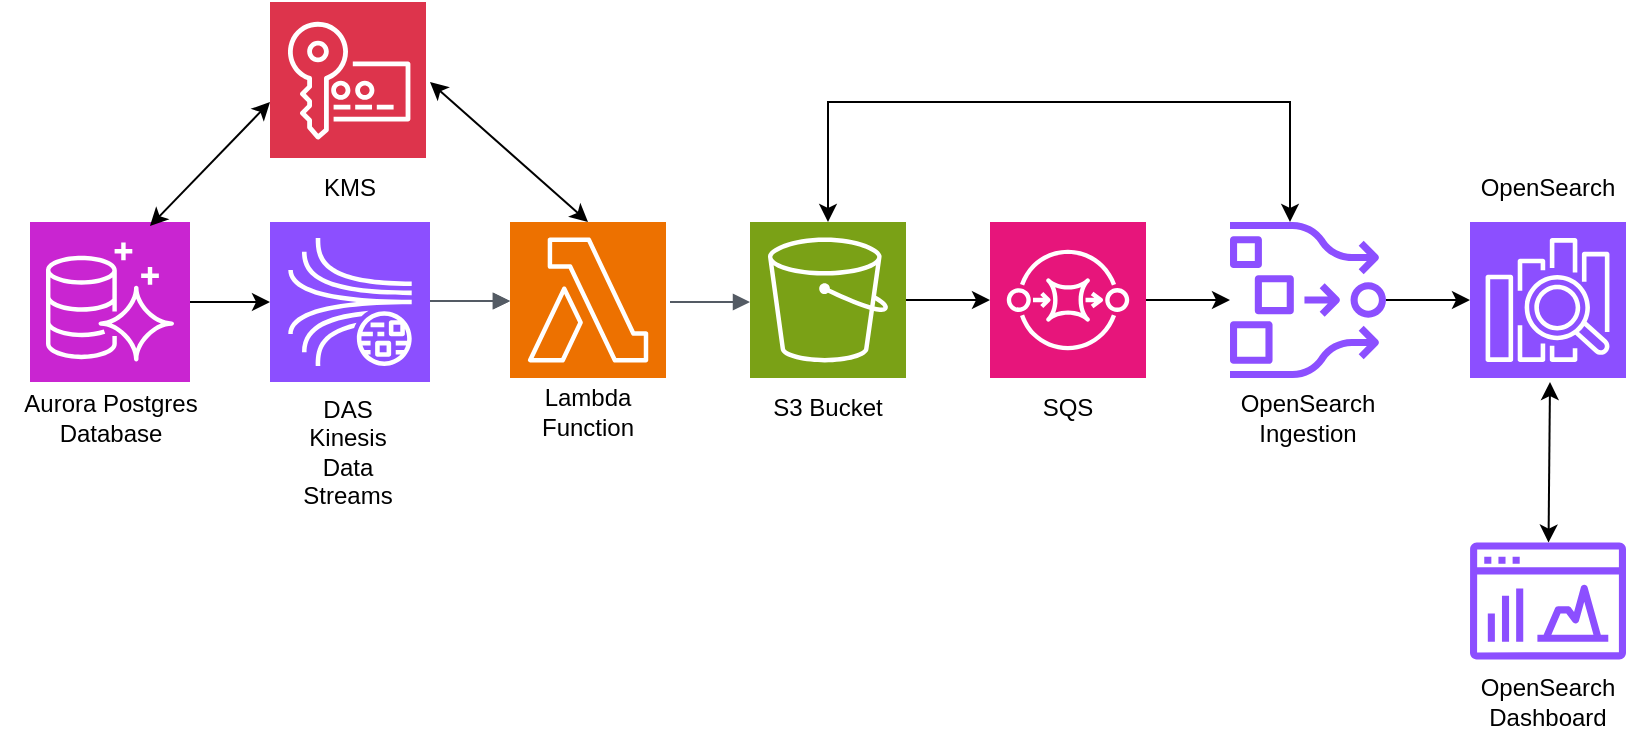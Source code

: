 <mxfile version="26.2.13">
  <diagram name="Page-1" id="42p7qGAsqCyJ2PC4ZeZP">
    <mxGraphModel dx="1138" dy="824" grid="1" gridSize="10" guides="1" tooltips="1" connect="1" arrows="1" fold="1" page="1" pageScale="1" pageWidth="850" pageHeight="1100" math="0" shadow="0">
      <root>
        <mxCell id="0" />
        <mxCell id="1" parent="0" />
        <mxCell id="yU0m2aVtfWTGo2ubRJdk-16" value="" style="edgeStyle=orthogonalEdgeStyle;rounded=0;orthogonalLoop=1;jettySize=auto;html=1;" edge="1" parent="1" source="yU0m2aVtfWTGo2ubRJdk-2" target="yU0m2aVtfWTGo2ubRJdk-3">
          <mxGeometry relative="1" as="geometry" />
        </mxCell>
        <mxCell id="yU0m2aVtfWTGo2ubRJdk-2" value="" style="sketch=0;points=[[0,0,0],[0.25,0,0],[0.5,0,0],[0.75,0,0],[1,0,0],[0,1,0],[0.25,1,0],[0.5,1,0],[0.75,1,0],[1,1,0],[0,0.25,0],[0,0.5,0],[0,0.75,0],[1,0.25,0],[1,0.5,0],[1,0.75,0]];outlineConnect=0;fontColor=#232F3E;fillColor=#C925D1;strokeColor=#ffffff;dashed=0;verticalLabelPosition=bottom;verticalAlign=top;align=center;html=1;fontSize=12;fontStyle=0;aspect=fixed;shape=mxgraph.aws4.resourceIcon;resIcon=mxgraph.aws4.aurora;" vertex="1" parent="1">
          <mxGeometry x="40" y="120" width="80" height="80" as="geometry" />
        </mxCell>
        <mxCell id="yU0m2aVtfWTGo2ubRJdk-3" value="" style="sketch=0;points=[[0,0,0],[0.25,0,0],[0.5,0,0],[0.75,0,0],[1,0,0],[0,1,0],[0.25,1,0],[0.5,1,0],[0.75,1,0],[1,1,0],[0,0.25,0],[0,0.5,0],[0,0.75,0],[1,0.25,0],[1,0.5,0],[1,0.75,0]];outlineConnect=0;fontColor=#232F3E;fillColor=#8C4FFF;strokeColor=#ffffff;dashed=0;verticalLabelPosition=bottom;verticalAlign=top;align=center;html=1;fontSize=12;fontStyle=0;aspect=fixed;shape=mxgraph.aws4.resourceIcon;resIcon=mxgraph.aws4.kinesis_data_streams;" vertex="1" parent="1">
          <mxGeometry x="160" y="120" width="80" height="80" as="geometry" />
        </mxCell>
        <mxCell id="yU0m2aVtfWTGo2ubRJdk-4" value="" style="sketch=0;points=[[0,0,0],[0.25,0,0],[0.5,0,0],[0.75,0,0],[1,0,0],[0,1,0],[0.25,1,0],[0.5,1,0],[0.75,1,0],[1,1,0],[0,0.25,0],[0,0.5,0],[0,0.75,0],[1,0.25,0],[1,0.5,0],[1,0.75,0]];outlineConnect=0;fontColor=#232F3E;fillColor=#ED7100;strokeColor=#ffffff;dashed=0;verticalLabelPosition=bottom;verticalAlign=top;align=center;html=1;fontSize=12;fontStyle=0;aspect=fixed;shape=mxgraph.aws4.resourceIcon;resIcon=mxgraph.aws4.lambda;" vertex="1" parent="1">
          <mxGeometry x="280" y="120" width="78" height="78" as="geometry" />
        </mxCell>
        <mxCell id="yU0m2aVtfWTGo2ubRJdk-38" value="" style="edgeStyle=orthogonalEdgeStyle;rounded=0;orthogonalLoop=1;jettySize=auto;html=1;" edge="1" parent="1" source="yU0m2aVtfWTGo2ubRJdk-5" target="yU0m2aVtfWTGo2ubRJdk-6">
          <mxGeometry relative="1" as="geometry" />
        </mxCell>
        <mxCell id="yU0m2aVtfWTGo2ubRJdk-5" value="" style="sketch=0;points=[[0,0,0],[0.25,0,0],[0.5,0,0],[0.75,0,0],[1,0,0],[0,1,0],[0.25,1,0],[0.5,1,0],[0.75,1,0],[1,1,0],[0,0.25,0],[0,0.5,0],[0,0.75,0],[1,0.25,0],[1,0.5,0],[1,0.75,0]];outlineConnect=0;fontColor=#232F3E;fillColor=#7AA116;strokeColor=#ffffff;dashed=0;verticalLabelPosition=bottom;verticalAlign=top;align=center;html=1;fontSize=12;fontStyle=0;aspect=fixed;shape=mxgraph.aws4.resourceIcon;resIcon=mxgraph.aws4.s3;" vertex="1" parent="1">
          <mxGeometry x="400" y="120" width="78" height="78" as="geometry" />
        </mxCell>
        <mxCell id="yU0m2aVtfWTGo2ubRJdk-40" value="" style="edgeStyle=orthogonalEdgeStyle;rounded=0;orthogonalLoop=1;jettySize=auto;html=1;" edge="1" parent="1" source="yU0m2aVtfWTGo2ubRJdk-6" target="yU0m2aVtfWTGo2ubRJdk-7">
          <mxGeometry relative="1" as="geometry" />
        </mxCell>
        <mxCell id="yU0m2aVtfWTGo2ubRJdk-6" value="" style="sketch=0;points=[[0,0,0],[0.25,0,0],[0.5,0,0],[0.75,0,0],[1,0,0],[0,1,0],[0.25,1,0],[0.5,1,0],[0.75,1,0],[1,1,0],[0,0.25,0],[0,0.5,0],[0,0.75,0],[1,0.25,0],[1,0.5,0],[1,0.75,0]];outlineConnect=0;fontColor=#232F3E;fillColor=#E7157B;strokeColor=#ffffff;dashed=0;verticalLabelPosition=bottom;verticalAlign=top;align=center;html=1;fontSize=12;fontStyle=0;aspect=fixed;shape=mxgraph.aws4.resourceIcon;resIcon=mxgraph.aws4.sqs;" vertex="1" parent="1">
          <mxGeometry x="520" y="120" width="78" height="78" as="geometry" />
        </mxCell>
        <mxCell id="yU0m2aVtfWTGo2ubRJdk-41" value="" style="edgeStyle=orthogonalEdgeStyle;rounded=0;orthogonalLoop=1;jettySize=auto;html=1;" edge="1" parent="1" source="yU0m2aVtfWTGo2ubRJdk-7" target="yU0m2aVtfWTGo2ubRJdk-8">
          <mxGeometry relative="1" as="geometry" />
        </mxCell>
        <mxCell id="yU0m2aVtfWTGo2ubRJdk-7" value="" style="sketch=0;outlineConnect=0;fontColor=#232F3E;gradientColor=none;fillColor=#8C4FFF;strokeColor=none;dashed=0;verticalLabelPosition=bottom;verticalAlign=top;align=center;html=1;fontSize=12;fontStyle=0;aspect=fixed;pointerEvents=1;shape=mxgraph.aws4.opensearch_ingestion;" vertex="1" parent="1">
          <mxGeometry x="640" y="120" width="78" height="78" as="geometry" />
        </mxCell>
        <mxCell id="yU0m2aVtfWTGo2ubRJdk-8" value="" style="sketch=0;points=[[0,0,0],[0.25,0,0],[0.5,0,0],[0.75,0,0],[1,0,0],[0,1,0],[0.25,1,0],[0.5,1,0],[0.75,1,0],[1,1,0],[0,0.25,0],[0,0.5,0],[0,0.75,0],[1,0.25,0],[1,0.5,0],[1,0.75,0]];outlineConnect=0;fontColor=#232F3E;fillColor=#8C4FFF;strokeColor=#ffffff;dashed=0;verticalLabelPosition=bottom;verticalAlign=top;align=center;html=1;fontSize=12;fontStyle=0;aspect=fixed;shape=mxgraph.aws4.resourceIcon;resIcon=mxgraph.aws4.elasticsearch_service;" vertex="1" parent="1">
          <mxGeometry x="760" y="120" width="78" height="78" as="geometry" />
        </mxCell>
        <mxCell id="yU0m2aVtfWTGo2ubRJdk-24" value="" style="edgeStyle=orthogonalEdgeStyle;html=1;endArrow=block;elbow=vertical;startArrow=none;endFill=1;strokeColor=#545B64;rounded=0;" edge="1" parent="1">
          <mxGeometry width="100" relative="1" as="geometry">
            <mxPoint x="240" y="159.5" as="sourcePoint" />
            <mxPoint x="280" y="159.5" as="targetPoint" />
            <Array as="points">
              <mxPoint x="240" y="159.5" />
              <mxPoint x="240" y="159.5" />
            </Array>
          </mxGeometry>
        </mxCell>
        <mxCell id="yU0m2aVtfWTGo2ubRJdk-26" value="" style="edgeStyle=orthogonalEdgeStyle;html=1;endArrow=block;elbow=vertical;startArrow=none;endFill=1;strokeColor=#545B64;rounded=0;" edge="1" parent="1">
          <mxGeometry width="100" relative="1" as="geometry">
            <mxPoint x="240" y="159.5" as="sourcePoint" />
            <mxPoint x="280" y="159.5" as="targetPoint" />
            <Array as="points">
              <mxPoint x="240" y="159.5" />
              <mxPoint x="240" y="159.5" />
            </Array>
          </mxGeometry>
        </mxCell>
        <mxCell id="yU0m2aVtfWTGo2ubRJdk-30" value="" style="edgeStyle=orthogonalEdgeStyle;html=1;endArrow=block;elbow=vertical;startArrow=none;endFill=1;strokeColor=#545B64;rounded=0;" edge="1" parent="1">
          <mxGeometry width="100" relative="1" as="geometry">
            <mxPoint x="360" y="160" as="sourcePoint" />
            <mxPoint x="400" y="160" as="targetPoint" />
            <Array as="points">
              <mxPoint x="360" y="160" />
              <mxPoint x="360" y="160" />
            </Array>
          </mxGeometry>
        </mxCell>
        <mxCell id="yU0m2aVtfWTGo2ubRJdk-45" value="" style="endArrow=classic;startArrow=classic;html=1;rounded=0;entryX=0.5;entryY=0;entryDx=0;entryDy=0;entryPerimeter=0;edgeStyle=orthogonalEdgeStyle;" edge="1" parent="1" source="yU0m2aVtfWTGo2ubRJdk-7" target="yU0m2aVtfWTGo2ubRJdk-5">
          <mxGeometry width="50" height="50" relative="1" as="geometry">
            <mxPoint x="670" y="61" as="sourcePoint" />
            <mxPoint x="448.988" y="60" as="targetPoint" />
            <Array as="points">
              <mxPoint x="670" y="60" />
              <mxPoint x="439" y="60" />
            </Array>
          </mxGeometry>
        </mxCell>
        <mxCell id="yU0m2aVtfWTGo2ubRJdk-46" value="" style="sketch=0;points=[[0,0,0],[0.25,0,0],[0.5,0,0],[0.75,0,0],[1,0,0],[0,1,0],[0.25,1,0],[0.5,1,0],[0.75,1,0],[1,1,0],[0,0.25,0],[0,0.5,0],[0,0.75,0],[1,0.25,0],[1,0.5,0],[1,0.75,0]];outlineConnect=0;fontColor=#232F3E;fillColor=#DD344C;strokeColor=#ffffff;dashed=0;verticalLabelPosition=bottom;verticalAlign=top;align=center;html=1;fontSize=12;fontStyle=0;aspect=fixed;shape=mxgraph.aws4.resourceIcon;resIcon=mxgraph.aws4.key_management_service;" vertex="1" parent="1">
          <mxGeometry x="160" y="10" width="78" height="78" as="geometry" />
        </mxCell>
        <mxCell id="yU0m2aVtfWTGo2ubRJdk-59" value="" style="endArrow=classic;startArrow=classic;html=1;exitX=0.5;exitY=0;exitDx=0;exitDy=0;exitPerimeter=0;" edge="1" parent="1" source="yU0m2aVtfWTGo2ubRJdk-4">
          <mxGeometry width="50" height="50" relative="1" as="geometry">
            <mxPoint x="280" y="110" as="sourcePoint" />
            <mxPoint x="240" y="50" as="targetPoint" />
          </mxGeometry>
        </mxCell>
        <mxCell id="yU0m2aVtfWTGo2ubRJdk-61" value="" style="endArrow=classic;startArrow=classic;html=1;exitX=0.5;exitY=0;exitDx=0;exitDy=0;exitPerimeter=0;entryX=0;entryY=0.5;entryDx=0;entryDy=0;entryPerimeter=0;" edge="1" parent="1">
          <mxGeometry width="50" height="50" relative="1" as="geometry">
            <mxPoint x="100" y="122" as="sourcePoint" />
            <mxPoint x="160" y="60" as="targetPoint" />
          </mxGeometry>
        </mxCell>
        <mxCell id="yU0m2aVtfWTGo2ubRJdk-62" value="" style="sketch=0;outlineConnect=0;fontColor=#232F3E;gradientColor=none;fillColor=#8C4FFF;strokeColor=none;dashed=0;verticalLabelPosition=bottom;verticalAlign=top;align=center;html=1;fontSize=12;fontStyle=0;aspect=fixed;pointerEvents=1;shape=mxgraph.aws4.opensearch_dashboards;" vertex="1" parent="1">
          <mxGeometry x="760" y="280" width="78" height="59" as="geometry" />
        </mxCell>
        <mxCell id="yU0m2aVtfWTGo2ubRJdk-74" value="" style="endArrow=classic;startArrow=classic;html=1;rounded=0;" edge="1" parent="1" source="yU0m2aVtfWTGo2ubRJdk-62">
          <mxGeometry width="50" height="50" relative="1" as="geometry">
            <mxPoint x="802" y="280" as="sourcePoint" />
            <mxPoint x="800" y="200" as="targetPoint" />
          </mxGeometry>
        </mxCell>
        <mxCell id="yU0m2aVtfWTGo2ubRJdk-75" value="Aurora Postgres&lt;div&gt;Database&lt;/div&gt;" style="text;html=1;align=center;verticalAlign=middle;resizable=0;points=[];autosize=1;strokeColor=none;fillColor=none;" vertex="1" parent="1">
          <mxGeometry x="25" y="198" width="110" height="40" as="geometry" />
        </mxCell>
        <mxCell id="yU0m2aVtfWTGo2ubRJdk-76" value="DAS Kinesis&lt;div&gt;Data Streams&lt;/div&gt;" style="text;html=1;align=center;verticalAlign=middle;whiteSpace=wrap;rounded=0;" vertex="1" parent="1">
          <mxGeometry x="169" y="210" width="60" height="50" as="geometry" />
        </mxCell>
        <mxCell id="yU0m2aVtfWTGo2ubRJdk-77" value="KMS" style="text;html=1;align=center;verticalAlign=middle;whiteSpace=wrap;rounded=0;" vertex="1" parent="1">
          <mxGeometry x="170" y="88" width="60" height="30" as="geometry" />
        </mxCell>
        <mxCell id="yU0m2aVtfWTGo2ubRJdk-78" value="Lambda&lt;div&gt;Function&lt;/div&gt;" style="text;html=1;align=center;verticalAlign=middle;whiteSpace=wrap;rounded=0;" vertex="1" parent="1">
          <mxGeometry x="289" y="200" width="60" height="30" as="geometry" />
        </mxCell>
        <mxCell id="yU0m2aVtfWTGo2ubRJdk-79" value="S3 Bucket" style="text;html=1;align=center;verticalAlign=middle;whiteSpace=wrap;rounded=0;" vertex="1" parent="1">
          <mxGeometry x="409" y="198" width="60" height="30" as="geometry" />
        </mxCell>
        <mxCell id="yU0m2aVtfWTGo2ubRJdk-81" value="SQS" style="text;html=1;align=center;verticalAlign=middle;whiteSpace=wrap;rounded=0;" vertex="1" parent="1">
          <mxGeometry x="529" y="198" width="60" height="30" as="geometry" />
        </mxCell>
        <mxCell id="yU0m2aVtfWTGo2ubRJdk-82" value="OpenSearch&lt;div&gt;Ingestion&lt;/div&gt;" style="text;html=1;align=center;verticalAlign=middle;whiteSpace=wrap;rounded=0;" vertex="1" parent="1">
          <mxGeometry x="649" y="203" width="60" height="30" as="geometry" />
        </mxCell>
        <mxCell id="yU0m2aVtfWTGo2ubRJdk-83" value="OpenSearch" style="text;html=1;align=center;verticalAlign=middle;whiteSpace=wrap;rounded=0;" vertex="1" parent="1">
          <mxGeometry x="769" y="88" width="60" height="30" as="geometry" />
        </mxCell>
        <mxCell id="yU0m2aVtfWTGo2ubRJdk-84" value="OpenSearch&lt;div&gt;Dashboard&lt;/div&gt;" style="text;html=1;align=center;verticalAlign=middle;whiteSpace=wrap;rounded=0;" vertex="1" parent="1">
          <mxGeometry x="769" y="350" width="60" height="19" as="geometry" />
        </mxCell>
      </root>
    </mxGraphModel>
  </diagram>
</mxfile>
